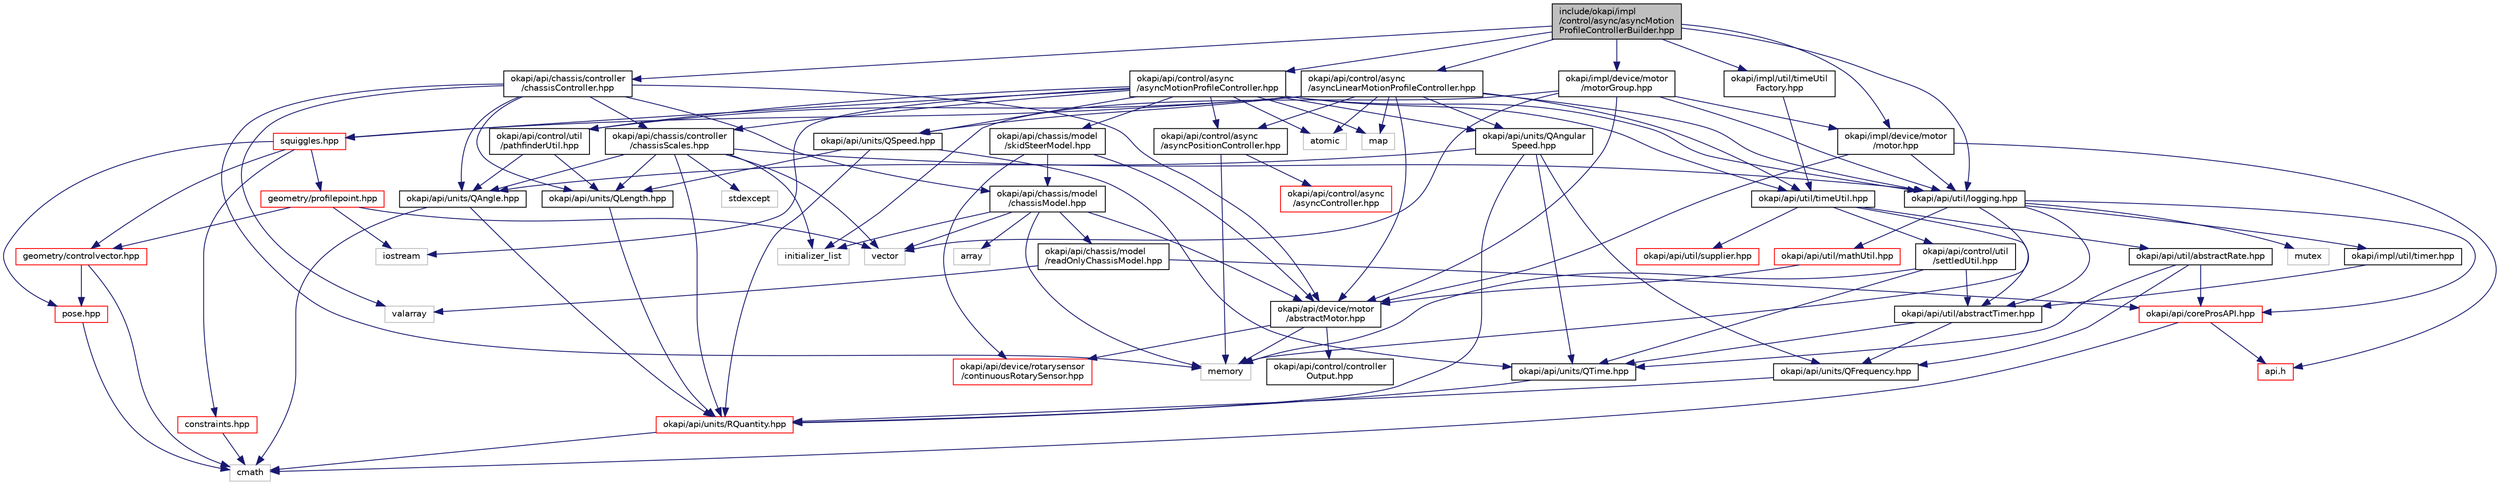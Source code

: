 digraph "include/okapi/impl/control/async/asyncMotionProfileControllerBuilder.hpp"
{
 // LATEX_PDF_SIZE
  edge [fontname="Helvetica",fontsize="10",labelfontname="Helvetica",labelfontsize="10"];
  node [fontname="Helvetica",fontsize="10",shape=record];
  Node1 [label="include/okapi/impl\l/control/async/asyncMotion\lProfileControllerBuilder.hpp",height=0.2,width=0.4,color="black", fillcolor="grey75", style="filled", fontcolor="black",tooltip=" "];
  Node1 -> Node2 [color="midnightblue",fontsize="10",style="solid"];
  Node2 [label="okapi/api/chassis/controller\l/chassisController.hpp",height=0.2,width=0.4,color="black", fillcolor="white", style="filled",URL="$chassisController_8hpp.html",tooltip=" "];
  Node2 -> Node3 [color="midnightblue",fontsize="10",style="solid"];
  Node3 [label="memory",height=0.2,width=0.4,color="grey75", fillcolor="white", style="filled",tooltip=" "];
  Node2 -> Node4 [color="midnightblue",fontsize="10",style="solid"];
  Node4 [label="valarray",height=0.2,width=0.4,color="grey75", fillcolor="white", style="filled",tooltip=" "];
  Node2 -> Node5 [color="midnightblue",fontsize="10",style="solid"];
  Node5 [label="okapi/api/chassis/controller\l/chassisScales.hpp",height=0.2,width=0.4,color="black", fillcolor="white", style="filled",URL="$chassisScales_8hpp.html",tooltip=" "];
  Node5 -> Node6 [color="midnightblue",fontsize="10",style="solid"];
  Node6 [label="initializer_list",height=0.2,width=0.4,color="grey75", fillcolor="white", style="filled",tooltip=" "];
  Node5 -> Node7 [color="midnightblue",fontsize="10",style="solid"];
  Node7 [label="stdexcept",height=0.2,width=0.4,color="grey75", fillcolor="white", style="filled",tooltip=" "];
  Node5 -> Node8 [color="midnightblue",fontsize="10",style="solid"];
  Node8 [label="vector",height=0.2,width=0.4,color="grey75", fillcolor="white", style="filled",tooltip=" "];
  Node5 -> Node9 [color="midnightblue",fontsize="10",style="solid"];
  Node9 [label="okapi/api/units/QAngle.hpp",height=0.2,width=0.4,color="black", fillcolor="white", style="filled",URL="$QAngle_8hpp.html",tooltip=" "];
  Node9 -> Node10 [color="midnightblue",fontsize="10",style="solid"];
  Node10 [label="cmath",height=0.2,width=0.4,color="grey75", fillcolor="white", style="filled",tooltip=" "];
  Node9 -> Node11 [color="midnightblue",fontsize="10",style="solid"];
  Node11 [label="okapi/api/units/RQuantity.hpp",height=0.2,width=0.4,color="red", fillcolor="white", style="filled",URL="$RQuantity_8hpp.html",tooltip=" "];
  Node11 -> Node10 [color="midnightblue",fontsize="10",style="solid"];
  Node5 -> Node13 [color="midnightblue",fontsize="10",style="solid"];
  Node13 [label="okapi/api/units/QLength.hpp",height=0.2,width=0.4,color="black", fillcolor="white", style="filled",URL="$QLength_8hpp.html",tooltip=" "];
  Node13 -> Node11 [color="midnightblue",fontsize="10",style="solid"];
  Node5 -> Node11 [color="midnightblue",fontsize="10",style="solid"];
  Node5 -> Node14 [color="midnightblue",fontsize="10",style="solid"];
  Node14 [label="okapi/api/util/logging.hpp",height=0.2,width=0.4,color="black", fillcolor="white", style="filled",URL="$logging_8hpp.html",tooltip=" "];
  Node14 -> Node3 [color="midnightblue",fontsize="10",style="solid"];
  Node14 -> Node15 [color="midnightblue",fontsize="10",style="solid"];
  Node15 [label="mutex",height=0.2,width=0.4,color="grey75", fillcolor="white", style="filled",tooltip=" "];
  Node14 -> Node16 [color="midnightblue",fontsize="10",style="solid"];
  Node16 [label="okapi/api/coreProsAPI.hpp",height=0.2,width=0.4,color="red", fillcolor="white", style="filled",URL="$coreProsAPI_8hpp.html",tooltip=" "];
  Node16 -> Node10 [color="midnightblue",fontsize="10",style="solid"];
  Node16 -> Node24 [color="midnightblue",fontsize="10",style="solid"];
  Node24 [label="api.h",height=0.2,width=0.4,color="red", fillcolor="white", style="filled",URL="$api_8h.html",tooltip=" "];
  Node14 -> Node118 [color="midnightblue",fontsize="10",style="solid"];
  Node118 [label="okapi/api/util/abstractTimer.hpp",height=0.2,width=0.4,color="black", fillcolor="white", style="filled",URL="$abstractTimer_8hpp.html",tooltip=" "];
  Node118 -> Node119 [color="midnightblue",fontsize="10",style="solid"];
  Node119 [label="okapi/api/units/QFrequency.hpp",height=0.2,width=0.4,color="black", fillcolor="white", style="filled",URL="$QFrequency_8hpp.html",tooltip=" "];
  Node119 -> Node11 [color="midnightblue",fontsize="10",style="solid"];
  Node118 -> Node120 [color="midnightblue",fontsize="10",style="solid"];
  Node120 [label="okapi/api/units/QTime.hpp",height=0.2,width=0.4,color="black", fillcolor="white", style="filled",URL="$QTime_8hpp.html",tooltip=" "];
  Node120 -> Node11 [color="midnightblue",fontsize="10",style="solid"];
  Node14 -> Node121 [color="midnightblue",fontsize="10",style="solid"];
  Node121 [label="okapi/api/util/mathUtil.hpp",height=0.2,width=0.4,color="red", fillcolor="white", style="filled",URL="$mathUtil_8hpp.html",tooltip=" "];
  Node121 -> Node124 [color="midnightblue",fontsize="10",style="solid"];
  Node124 [label="okapi/api/device/motor\l/abstractMotor.hpp",height=0.2,width=0.4,color="black", fillcolor="white", style="filled",URL="$abstractMotor_8hpp.html",tooltip=" "];
  Node124 -> Node3 [color="midnightblue",fontsize="10",style="solid"];
  Node124 -> Node125 [color="midnightblue",fontsize="10",style="solid"];
  Node125 [label="okapi/api/control/controller\lOutput.hpp",height=0.2,width=0.4,color="black", fillcolor="white", style="filled",URL="$controllerOutput_8hpp.html",tooltip=" "];
  Node124 -> Node126 [color="midnightblue",fontsize="10",style="solid"];
  Node126 [label="okapi/api/device/rotarysensor\l/continuousRotarySensor.hpp",height=0.2,width=0.4,color="red", fillcolor="white", style="filled",URL="$continuousRotarySensor_8hpp.html",tooltip=" "];
  Node14 -> Node129 [color="midnightblue",fontsize="10",style="solid"];
  Node129 [label="okapi/impl/util/timer.hpp",height=0.2,width=0.4,color="black", fillcolor="white", style="filled",URL="$okapi_2impl_2util_2timer_8hpp.html",tooltip=" "];
  Node129 -> Node118 [color="midnightblue",fontsize="10",style="solid"];
  Node2 -> Node130 [color="midnightblue",fontsize="10",style="solid"];
  Node130 [label="okapi/api/chassis/model\l/chassisModel.hpp",height=0.2,width=0.4,color="black", fillcolor="white", style="filled",URL="$chassisModel_8hpp.html",tooltip=" "];
  Node130 -> Node131 [color="midnightblue",fontsize="10",style="solid"];
  Node131 [label="array",height=0.2,width=0.4,color="grey75", fillcolor="white", style="filled",tooltip=" "];
  Node130 -> Node6 [color="midnightblue",fontsize="10",style="solid"];
  Node130 -> Node3 [color="midnightblue",fontsize="10",style="solid"];
  Node130 -> Node8 [color="midnightblue",fontsize="10",style="solid"];
  Node130 -> Node132 [color="midnightblue",fontsize="10",style="solid"];
  Node132 [label="okapi/api/chassis/model\l/readOnlyChassisModel.hpp",height=0.2,width=0.4,color="black", fillcolor="white", style="filled",URL="$readOnlyChassisModel_8hpp.html",tooltip=" "];
  Node132 -> Node4 [color="midnightblue",fontsize="10",style="solid"];
  Node132 -> Node16 [color="midnightblue",fontsize="10",style="solid"];
  Node130 -> Node124 [color="midnightblue",fontsize="10",style="solid"];
  Node2 -> Node124 [color="midnightblue",fontsize="10",style="solid"];
  Node2 -> Node9 [color="midnightblue",fontsize="10",style="solid"];
  Node2 -> Node13 [color="midnightblue",fontsize="10",style="solid"];
  Node1 -> Node133 [color="midnightblue",fontsize="10",style="solid"];
  Node133 [label="okapi/api/control/async\l/asyncLinearMotionProfileController.hpp",height=0.2,width=0.4,color="black", fillcolor="white", style="filled",URL="$asyncLinearMotionProfileController_8hpp.html",tooltip=" "];
  Node133 -> Node134 [color="midnightblue",fontsize="10",style="solid"];
  Node134 [label="atomic",height=0.2,width=0.4,color="grey75", fillcolor="white", style="filled",tooltip=" "];
  Node133 -> Node135 [color="midnightblue",fontsize="10",style="solid"];
  Node135 [label="map",height=0.2,width=0.4,color="grey75", fillcolor="white", style="filled",tooltip=" "];
  Node133 -> Node136 [color="midnightblue",fontsize="10",style="solid"];
  Node136 [label="okapi/api/control/async\l/asyncPositionController.hpp",height=0.2,width=0.4,color="black", fillcolor="white", style="filled",URL="$asyncPositionController_8hpp.html",tooltip=" "];
  Node136 -> Node3 [color="midnightblue",fontsize="10",style="solid"];
  Node136 -> Node137 [color="midnightblue",fontsize="10",style="solid"];
  Node137 [label="okapi/api/control/async\l/asyncController.hpp",height=0.2,width=0.4,color="red", fillcolor="white", style="filled",URL="$asyncController_8hpp.html",tooltip=" "];
  Node133 -> Node139 [color="midnightblue",fontsize="10",style="solid"];
  Node139 [label="okapi/api/control/util\l/pathfinderUtil.hpp",height=0.2,width=0.4,color="black", fillcolor="white", style="filled",URL="$pathfinderUtil_8hpp.html",tooltip=" "];
  Node139 -> Node9 [color="midnightblue",fontsize="10",style="solid"];
  Node139 -> Node13 [color="midnightblue",fontsize="10",style="solid"];
  Node133 -> Node124 [color="midnightblue",fontsize="10",style="solid"];
  Node133 -> Node140 [color="midnightblue",fontsize="10",style="solid"];
  Node140 [label="okapi/api/units/QAngular\lSpeed.hpp",height=0.2,width=0.4,color="black", fillcolor="white", style="filled",URL="$QAngularSpeed_8hpp.html",tooltip=" "];
  Node140 -> Node9 [color="midnightblue",fontsize="10",style="solid"];
  Node140 -> Node119 [color="midnightblue",fontsize="10",style="solid"];
  Node140 -> Node120 [color="midnightblue",fontsize="10",style="solid"];
  Node140 -> Node11 [color="midnightblue",fontsize="10",style="solid"];
  Node133 -> Node141 [color="midnightblue",fontsize="10",style="solid"];
  Node141 [label="okapi/api/units/QSpeed.hpp",height=0.2,width=0.4,color="black", fillcolor="white", style="filled",URL="$QSpeed_8hpp.html",tooltip=" "];
  Node141 -> Node13 [color="midnightblue",fontsize="10",style="solid"];
  Node141 -> Node120 [color="midnightblue",fontsize="10",style="solid"];
  Node141 -> Node11 [color="midnightblue",fontsize="10",style="solid"];
  Node133 -> Node14 [color="midnightblue",fontsize="10",style="solid"];
  Node133 -> Node142 [color="midnightblue",fontsize="10",style="solid"];
  Node142 [label="okapi/api/util/timeUtil.hpp",height=0.2,width=0.4,color="black", fillcolor="white", style="filled",URL="$timeUtil_8hpp.html",tooltip=" "];
  Node142 -> Node143 [color="midnightblue",fontsize="10",style="solid"];
  Node143 [label="okapi/api/control/util\l/settledUtil.hpp",height=0.2,width=0.4,color="black", fillcolor="white", style="filled",URL="$settledUtil_8hpp.html",tooltip=" "];
  Node143 -> Node3 [color="midnightblue",fontsize="10",style="solid"];
  Node143 -> Node120 [color="midnightblue",fontsize="10",style="solid"];
  Node143 -> Node118 [color="midnightblue",fontsize="10",style="solid"];
  Node142 -> Node144 [color="midnightblue",fontsize="10",style="solid"];
  Node144 [label="okapi/api/util/abstractRate.hpp",height=0.2,width=0.4,color="black", fillcolor="white", style="filled",URL="$abstractRate_8hpp.html",tooltip=" "];
  Node144 -> Node16 [color="midnightblue",fontsize="10",style="solid"];
  Node144 -> Node119 [color="midnightblue",fontsize="10",style="solid"];
  Node144 -> Node120 [color="midnightblue",fontsize="10",style="solid"];
  Node142 -> Node118 [color="midnightblue",fontsize="10",style="solid"];
  Node142 -> Node145 [color="midnightblue",fontsize="10",style="solid"];
  Node145 [label="okapi/api/util/supplier.hpp",height=0.2,width=0.4,color="red", fillcolor="white", style="filled",URL="$supplier_8hpp.html",tooltip=" "];
  Node133 -> Node146 [color="midnightblue",fontsize="10",style="solid"];
  Node146 [label="squiggles.hpp",height=0.2,width=0.4,color="red", fillcolor="white", style="filled",URL="$squiggles_8hpp.html",tooltip=" "];
  Node146 -> Node147 [color="midnightblue",fontsize="10",style="solid"];
  Node147 [label="constraints.hpp",height=0.2,width=0.4,color="red", fillcolor="white", style="filled",URL="$constraints_8hpp.html",tooltip=" "];
  Node147 -> Node10 [color="midnightblue",fontsize="10",style="solid"];
  Node146 -> Node149 [color="midnightblue",fontsize="10",style="solid"];
  Node149 [label="geometry/controlvector.hpp",height=0.2,width=0.4,color="red", fillcolor="white", style="filled",URL="$controlvector_8hpp.html",tooltip=" "];
  Node149 -> Node10 [color="midnightblue",fontsize="10",style="solid"];
  Node149 -> Node150 [color="midnightblue",fontsize="10",style="solid"];
  Node150 [label="pose.hpp",height=0.2,width=0.4,color="red", fillcolor="white", style="filled",URL="$okapi_2squiggles_2geometry_2pose_8hpp.html",tooltip=" "];
  Node150 -> Node10 [color="midnightblue",fontsize="10",style="solid"];
  Node146 -> Node150 [color="midnightblue",fontsize="10",style="solid"];
  Node146 -> Node153 [color="midnightblue",fontsize="10",style="solid"];
  Node153 [label="geometry/profilepoint.hpp",height=0.2,width=0.4,color="red", fillcolor="white", style="filled",URL="$profilepoint_8hpp.html",tooltip=" "];
  Node153 -> Node152 [color="midnightblue",fontsize="10",style="solid"];
  Node152 [label="iostream",height=0.2,width=0.4,color="grey75", fillcolor="white", style="filled",tooltip=" "];
  Node153 -> Node8 [color="midnightblue",fontsize="10",style="solid"];
  Node153 -> Node149 [color="midnightblue",fontsize="10",style="solid"];
  Node1 -> Node162 [color="midnightblue",fontsize="10",style="solid"];
  Node162 [label="okapi/api/control/async\l/asyncMotionProfileController.hpp",height=0.2,width=0.4,color="black", fillcolor="white", style="filled",URL="$asyncMotionProfileController_8hpp.html",tooltip=" "];
  Node162 -> Node134 [color="midnightblue",fontsize="10",style="solid"];
  Node162 -> Node152 [color="midnightblue",fontsize="10",style="solid"];
  Node162 -> Node135 [color="midnightblue",fontsize="10",style="solid"];
  Node162 -> Node5 [color="midnightblue",fontsize="10",style="solid"];
  Node162 -> Node163 [color="midnightblue",fontsize="10",style="solid"];
  Node163 [label="okapi/api/chassis/model\l/skidSteerModel.hpp",height=0.2,width=0.4,color="black", fillcolor="white", style="filled",URL="$skidSteerModel_8hpp.html",tooltip=" "];
  Node163 -> Node130 [color="midnightblue",fontsize="10",style="solid"];
  Node163 -> Node124 [color="midnightblue",fontsize="10",style="solid"];
  Node163 -> Node126 [color="midnightblue",fontsize="10",style="solid"];
  Node162 -> Node136 [color="midnightblue",fontsize="10",style="solid"];
  Node162 -> Node139 [color="midnightblue",fontsize="10",style="solid"];
  Node162 -> Node140 [color="midnightblue",fontsize="10",style="solid"];
  Node162 -> Node141 [color="midnightblue",fontsize="10",style="solid"];
  Node162 -> Node14 [color="midnightblue",fontsize="10",style="solid"];
  Node162 -> Node142 [color="midnightblue",fontsize="10",style="solid"];
  Node162 -> Node146 [color="midnightblue",fontsize="10",style="solid"];
  Node1 -> Node14 [color="midnightblue",fontsize="10",style="solid"];
  Node1 -> Node164 [color="midnightblue",fontsize="10",style="solid"];
  Node164 [label="okapi/impl/device/motor\l/motor.hpp",height=0.2,width=0.4,color="black", fillcolor="white", style="filled",URL="$motor_8hpp.html",tooltip=" "];
  Node164 -> Node24 [color="midnightblue",fontsize="10",style="solid"];
  Node164 -> Node124 [color="midnightblue",fontsize="10",style="solid"];
  Node164 -> Node14 [color="midnightblue",fontsize="10",style="solid"];
  Node1 -> Node165 [color="midnightblue",fontsize="10",style="solid"];
  Node165 [label="okapi/impl/device/motor\l/motorGroup.hpp",height=0.2,width=0.4,color="black", fillcolor="white", style="filled",URL="$motorGroup_8hpp.html",tooltip=" "];
  Node165 -> Node6 [color="midnightblue",fontsize="10",style="solid"];
  Node165 -> Node8 [color="midnightblue",fontsize="10",style="solid"];
  Node165 -> Node124 [color="midnightblue",fontsize="10",style="solid"];
  Node165 -> Node14 [color="midnightblue",fontsize="10",style="solid"];
  Node165 -> Node164 [color="midnightblue",fontsize="10",style="solid"];
  Node1 -> Node166 [color="midnightblue",fontsize="10",style="solid"];
  Node166 [label="okapi/impl/util/timeUtil\lFactory.hpp",height=0.2,width=0.4,color="black", fillcolor="white", style="filled",URL="$timeUtilFactory_8hpp.html",tooltip=" "];
  Node166 -> Node142 [color="midnightblue",fontsize="10",style="solid"];
}
